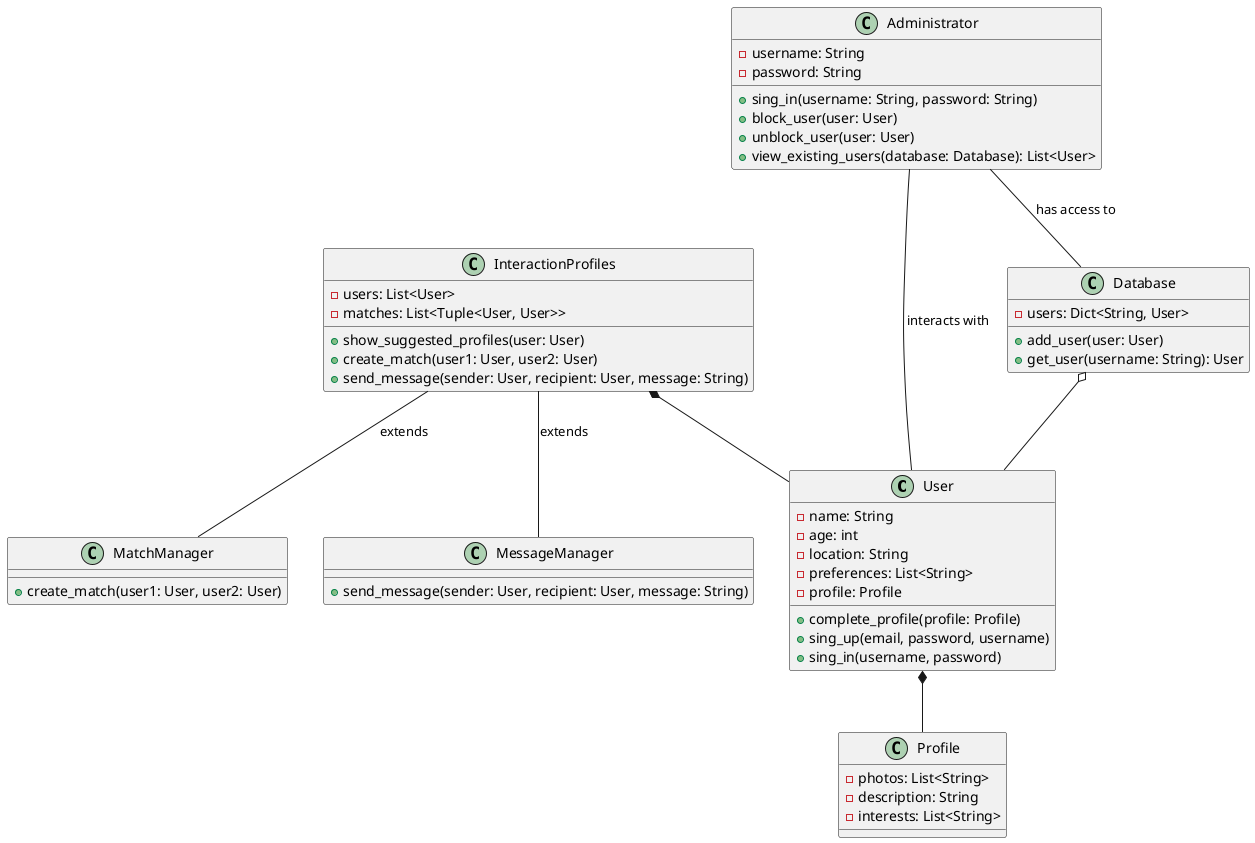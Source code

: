 @startuml CD_relation_classes
class User {
    - name: String
    - age: int
    - location: String
    - preferences: List<String>
    - profile: Profile

    + complete_profile(profile: Profile)
    + sing_up(email, password, username)
    + sing_in(username, password)
}

class Profile {
    - photos: List<String>
    - description: String
    - interests: List<String>
}

class InteractionProfiles {
    - users: List<User>
    - matches: List<Tuple<User, User>>

    + show_suggested_profiles(user: User)
    + create_match(user1: User, user2: User)
    + send_message(sender: User, recipient: User, message: String)
}
class MatchManager {
    + create_match(user1: User, user2: User)
}

class MessageManager {
    + send_message(sender: User, recipient: User, message: String)
}

class Database {
    - users: Dict<String, User>

    + add_user(user: User)
    + get_user(username: String): User
}

class Administrator {
    - username: String
    - password: String

    + sing_in(username: String, password: String)
    + block_user(user: User)
    + unblock_user(user: User)
    + view_existing_users(database: Database): List<User>

}

User *-- Profile
InteractionProfiles *-- User
InteractionProfiles -- MatchManager: extends
InteractionProfiles -- MessageManager: extends
Database o-- User
Administrator -- Database: has access to
Administrator -- User: interacts with
@enduml
